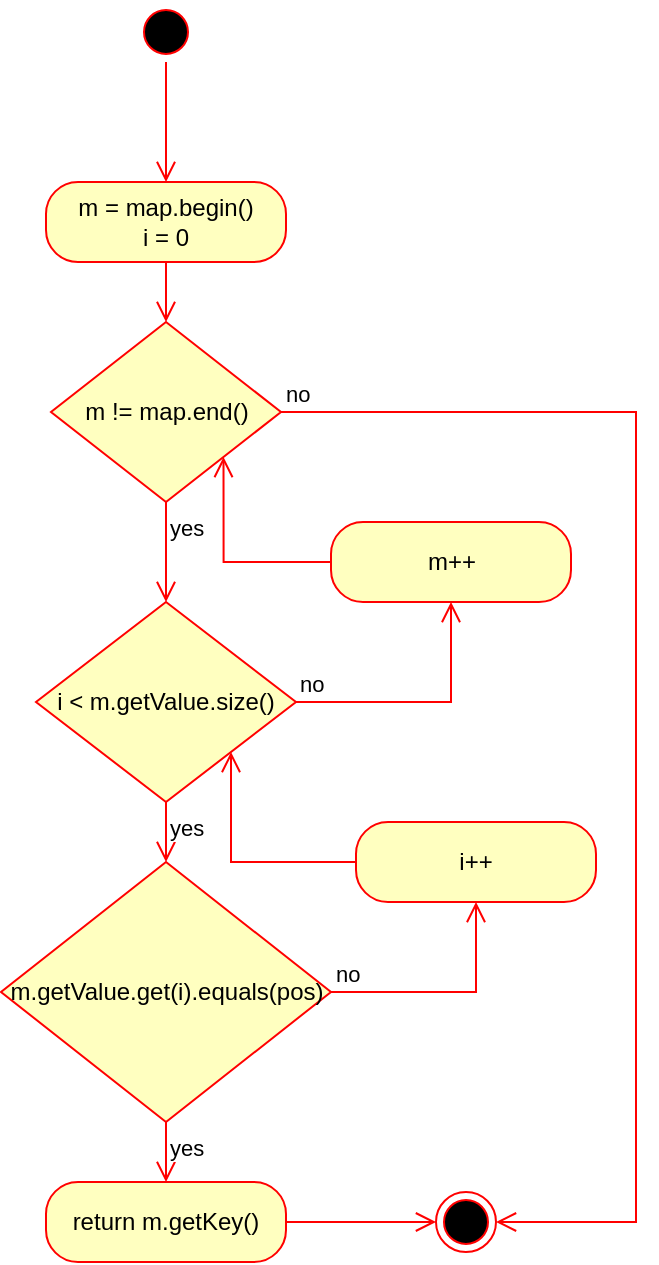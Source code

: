 <mxfile version="17.1.0" type="device"><diagram id="4SrlAgFSJfkX4ODCzaGc" name="Page-1"><mxGraphModel dx="780" dy="1112" grid="1" gridSize="10" guides="1" tooltips="1" connect="1" arrows="1" fold="1" page="1" pageScale="1" pageWidth="850" pageHeight="1100" math="0" shadow="0"><root><mxCell id="0"/><mxCell id="1" parent="0"/><mxCell id="YRWfrU4Hod21hxDq31ds-1" value="" style="ellipse;html=1;shape=startState;fillColor=#000000;strokeColor=#ff0000;" vertex="1" parent="1"><mxGeometry x="280" y="120" width="30" height="30" as="geometry"/></mxCell><mxCell id="YRWfrU4Hod21hxDq31ds-2" value="" style="edgeStyle=orthogonalEdgeStyle;html=1;verticalAlign=bottom;endArrow=open;endSize=8;strokeColor=#ff0000;rounded=0;" edge="1" source="YRWfrU4Hod21hxDq31ds-1" parent="1"><mxGeometry relative="1" as="geometry"><mxPoint x="295" y="210" as="targetPoint"/></mxGeometry></mxCell><mxCell id="YRWfrU4Hod21hxDq31ds-3" value="m != map.end()" style="rhombus;whiteSpace=wrap;html=1;fillColor=#ffffc0;strokeColor=#ff0000;" vertex="1" parent="1"><mxGeometry x="237.5" y="280" width="115" height="90" as="geometry"/></mxCell><mxCell id="YRWfrU4Hod21hxDq31ds-4" value="no" style="edgeStyle=orthogonalEdgeStyle;html=1;align=left;verticalAlign=bottom;endArrow=open;endSize=8;strokeColor=#ff0000;rounded=0;" edge="1" source="YRWfrU4Hod21hxDq31ds-3" parent="1" target="YRWfrU4Hod21hxDq31ds-16"><mxGeometry x="-1" relative="1" as="geometry"><mxPoint x="410" y="325" as="targetPoint"/><Array as="points"><mxPoint x="530" y="325"/><mxPoint x="530" y="730"/></Array></mxGeometry></mxCell><mxCell id="YRWfrU4Hod21hxDq31ds-5" value="yes" style="edgeStyle=orthogonalEdgeStyle;html=1;align=left;verticalAlign=top;endArrow=open;endSize=8;strokeColor=#ff0000;rounded=0;" edge="1" source="YRWfrU4Hod21hxDq31ds-3" parent="1"><mxGeometry x="-1" relative="1" as="geometry"><mxPoint x="295" y="420" as="targetPoint"/><Array as="points"><mxPoint x="295" y="410"/></Array></mxGeometry></mxCell><mxCell id="YRWfrU4Hod21hxDq31ds-6" value="m = map.begin()&lt;br&gt;i = 0" style="rounded=1;whiteSpace=wrap;html=1;arcSize=40;fontColor=#000000;fillColor=#ffffc0;strokeColor=#ff0000;" vertex="1" parent="1"><mxGeometry x="235" y="210" width="120" height="40" as="geometry"/></mxCell><mxCell id="YRWfrU4Hod21hxDq31ds-7" value="" style="edgeStyle=orthogonalEdgeStyle;html=1;verticalAlign=bottom;endArrow=open;endSize=8;strokeColor=#ff0000;rounded=0;" edge="1" source="YRWfrU4Hod21hxDq31ds-6" parent="1"><mxGeometry relative="1" as="geometry"><mxPoint x="295" y="280" as="targetPoint"/></mxGeometry></mxCell><mxCell id="YRWfrU4Hod21hxDq31ds-8" value="i &amp;lt; m.getValue.size()" style="rhombus;whiteSpace=wrap;html=1;fillColor=#ffffc0;strokeColor=#ff0000;" vertex="1" parent="1"><mxGeometry x="230" y="420" width="130" height="100" as="geometry"/></mxCell><mxCell id="YRWfrU4Hod21hxDq31ds-9" value="no" style="edgeStyle=orthogonalEdgeStyle;html=1;align=left;verticalAlign=bottom;endArrow=open;endSize=8;strokeColor=#ff0000;rounded=0;entryX=0.5;entryY=1;entryDx=0;entryDy=0;" edge="1" source="YRWfrU4Hod21hxDq31ds-8" parent="1" target="YRWfrU4Hod21hxDq31ds-19"><mxGeometry x="-1" relative="1" as="geometry"><mxPoint x="400" y="470" as="targetPoint"/></mxGeometry></mxCell><mxCell id="YRWfrU4Hod21hxDq31ds-10" value="yes" style="edgeStyle=orthogonalEdgeStyle;html=1;align=left;verticalAlign=top;endArrow=open;endSize=8;strokeColor=#ff0000;rounded=0;" edge="1" source="YRWfrU4Hod21hxDq31ds-8" parent="1"><mxGeometry x="-1" relative="1" as="geometry"><mxPoint x="295" y="550" as="targetPoint"/></mxGeometry></mxCell><mxCell id="YRWfrU4Hod21hxDq31ds-11" value="m.getValue.get(i).equals(pos)" style="rhombus;whiteSpace=wrap;html=1;fillColor=#ffffc0;strokeColor=#ff0000;" vertex="1" parent="1"><mxGeometry x="212.5" y="550" width="165" height="130" as="geometry"/></mxCell><mxCell id="YRWfrU4Hod21hxDq31ds-12" value="no" style="edgeStyle=orthogonalEdgeStyle;html=1;align=left;verticalAlign=bottom;endArrow=open;endSize=8;strokeColor=#ff0000;rounded=0;entryX=0.5;entryY=1;entryDx=0;entryDy=0;" edge="1" source="YRWfrU4Hod21hxDq31ds-11" parent="1" target="YRWfrU4Hod21hxDq31ds-17"><mxGeometry x="-1" relative="1" as="geometry"><mxPoint x="410" y="615" as="targetPoint"/><Array as="points"><mxPoint x="450" y="615"/></Array></mxGeometry></mxCell><mxCell id="YRWfrU4Hod21hxDq31ds-13" value="yes" style="edgeStyle=orthogonalEdgeStyle;html=1;align=left;verticalAlign=top;endArrow=open;endSize=8;strokeColor=#ff0000;rounded=0;" edge="1" source="YRWfrU4Hod21hxDq31ds-11" parent="1"><mxGeometry x="-1" relative="1" as="geometry"><mxPoint x="295" y="710" as="targetPoint"/><Array as="points"><mxPoint x="295" y="700"/><mxPoint x="295" y="700"/></Array></mxGeometry></mxCell><mxCell id="YRWfrU4Hod21hxDq31ds-14" value="return m.getKey()" style="rounded=1;whiteSpace=wrap;html=1;arcSize=40;fontColor=#000000;fillColor=#ffffc0;strokeColor=#ff0000;" vertex="1" parent="1"><mxGeometry x="235" y="710" width="120" height="40" as="geometry"/></mxCell><mxCell id="YRWfrU4Hod21hxDq31ds-15" value="" style="edgeStyle=orthogonalEdgeStyle;html=1;verticalAlign=bottom;endArrow=open;endSize=8;strokeColor=#ff0000;rounded=0;" edge="1" source="YRWfrU4Hod21hxDq31ds-14" parent="1"><mxGeometry relative="1" as="geometry"><mxPoint x="430" y="730" as="targetPoint"/></mxGeometry></mxCell><mxCell id="YRWfrU4Hod21hxDq31ds-16" value="" style="ellipse;html=1;shape=endState;fillColor=#000000;strokeColor=#ff0000;" vertex="1" parent="1"><mxGeometry x="430" y="715" width="30" height="30" as="geometry"/></mxCell><mxCell id="YRWfrU4Hod21hxDq31ds-17" value="i++" style="rounded=1;whiteSpace=wrap;html=1;arcSize=40;fontColor=#000000;fillColor=#ffffc0;strokeColor=#ff0000;" vertex="1" parent="1"><mxGeometry x="390" y="530" width="120" height="40" as="geometry"/></mxCell><mxCell id="YRWfrU4Hod21hxDq31ds-18" value="" style="edgeStyle=orthogonalEdgeStyle;html=1;verticalAlign=bottom;endArrow=open;endSize=8;strokeColor=#ff0000;rounded=0;entryX=1;entryY=1;entryDx=0;entryDy=0;" edge="1" source="YRWfrU4Hod21hxDq31ds-17" parent="1" target="YRWfrU4Hod21hxDq31ds-8"><mxGeometry relative="1" as="geometry"><mxPoint x="450" y="630" as="targetPoint"/></mxGeometry></mxCell><mxCell id="YRWfrU4Hod21hxDq31ds-19" value="m++" style="rounded=1;whiteSpace=wrap;html=1;arcSize=40;fontColor=#000000;fillColor=#ffffc0;strokeColor=#ff0000;" vertex="1" parent="1"><mxGeometry x="377.5" y="380" width="120" height="40" as="geometry"/></mxCell><mxCell id="YRWfrU4Hod21hxDq31ds-20" value="" style="edgeStyle=orthogonalEdgeStyle;html=1;verticalAlign=bottom;endArrow=open;endSize=8;strokeColor=#ff0000;rounded=0;entryX=1;entryY=1;entryDx=0;entryDy=0;" edge="1" source="YRWfrU4Hod21hxDq31ds-19" parent="1" target="YRWfrU4Hod21hxDq31ds-3"><mxGeometry relative="1" as="geometry"><mxPoint x="437.5" y="480" as="targetPoint"/></mxGeometry></mxCell></root></mxGraphModel></diagram></mxfile>